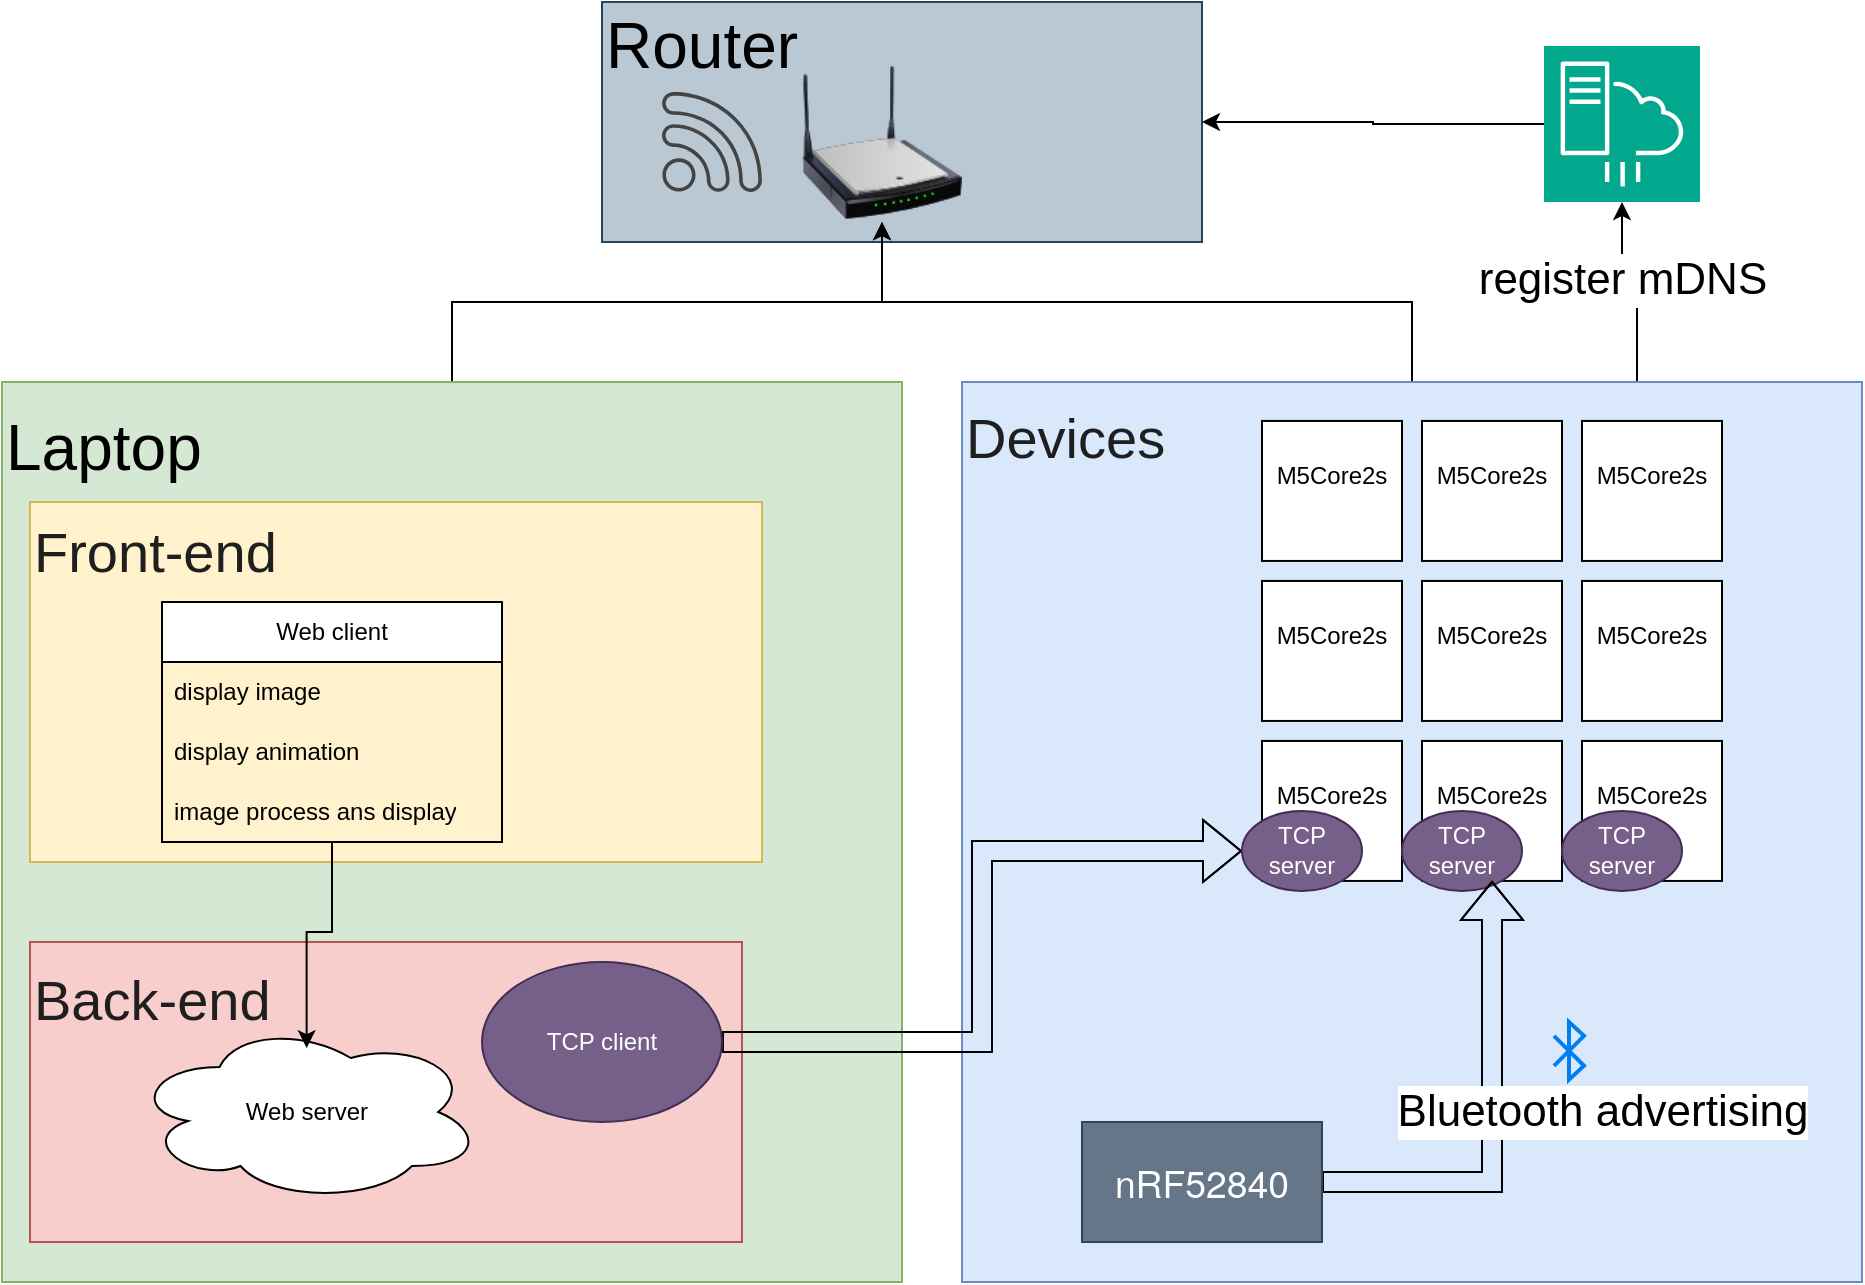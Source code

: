 <mxfile version="24.4.0" type="github">
  <diagram id="prtHgNgQTEPvFCAcTncT" name="Page-1">
    <mxGraphModel dx="1134" dy="654" grid="1" gridSize="10" guides="1" tooltips="1" connect="1" arrows="1" fold="1" page="1" pageScale="1" pageWidth="827" pageHeight="1169" math="0" shadow="0">
      <root>
        <mxCell id="0" />
        <mxCell id="1" parent="0" />
        <mxCell id="GywmkDHo5cDXgONwIff1-19" value="&lt;font style=&quot;font-size: 32px;&quot;&gt;Router&lt;/font&gt;&lt;div&gt;&lt;font style=&quot;font-size: 32px;&quot;&gt;&lt;br&gt;&lt;/font&gt;&lt;/div&gt;&lt;div&gt;&lt;font style=&quot;font-size: 32px;&quot;&gt;&amp;nbsp;&lt;/font&gt;&lt;/div&gt;" style="rounded=0;whiteSpace=wrap;html=1;align=left;fillColor=#bac8d3;strokeColor=#23445d;" vertex="1" parent="1">
          <mxGeometry x="460" width="300" height="120" as="geometry" />
        </mxCell>
        <mxCell id="GywmkDHo5cDXgONwIff1-13" style="edgeStyle=orthogonalEdgeStyle;rounded=0;orthogonalLoop=1;jettySize=auto;html=1;" edge="1" parent="1" source="GywmkDHo5cDXgONwIff1-2" target="GywmkDHo5cDXgONwIff1-12">
          <mxGeometry relative="1" as="geometry" />
        </mxCell>
        <mxCell id="GywmkDHo5cDXgONwIff1-2" value="&lt;font style=&quot;font-size: 32px;&quot;&gt;Laptop&lt;/font&gt;&lt;div&gt;&lt;font style=&quot;font-size: 32px;&quot;&gt;&lt;br&gt;&lt;/font&gt;&lt;/div&gt;&lt;div&gt;&lt;font style=&quot;font-size: 32px;&quot;&gt;&lt;br&gt;&lt;/font&gt;&lt;/div&gt;&lt;div&gt;&lt;font style=&quot;font-size: 32px;&quot;&gt;&lt;br&gt;&lt;/font&gt;&lt;/div&gt;&lt;div&gt;&lt;font style=&quot;font-size: 32px;&quot;&gt;&lt;br&gt;&lt;/font&gt;&lt;/div&gt;&lt;div&gt;&lt;font style=&quot;font-size: 32px;&quot;&gt;&lt;br&gt;&lt;/font&gt;&lt;/div&gt;&lt;div&gt;&lt;font style=&quot;font-size: 32px;&quot;&gt;&lt;br&gt;&lt;/font&gt;&lt;/div&gt;&lt;div&gt;&lt;font style=&quot;font-size: 32px;&quot;&gt;&lt;br&gt;&lt;/font&gt;&lt;/div&gt;&lt;div&gt;&lt;font style=&quot;font-size: 32px;&quot;&gt;&lt;br&gt;&lt;/font&gt;&lt;/div&gt;&lt;div&gt;&lt;font style=&quot;font-size: 32px;&quot;&gt;&lt;br&gt;&lt;/font&gt;&lt;/div&gt;&lt;div&gt;&lt;font style=&quot;font-size: 32px;&quot;&gt;&lt;br&gt;&lt;/font&gt;&lt;/div&gt;" style="rounded=0;whiteSpace=wrap;html=1;align=left;fillColor=#d5e8d4;strokeColor=#82b366;" vertex="1" parent="1">
          <mxGeometry x="160" y="190" width="450" height="450" as="geometry" />
        </mxCell>
        <mxCell id="GywmkDHo5cDXgONwIff1-14" style="edgeStyle=orthogonalEdgeStyle;rounded=0;orthogonalLoop=1;jettySize=auto;html=1;" edge="1" parent="1" source="ECZS6urQ88kVA5Ex51Vr-15" target="GywmkDHo5cDXgONwIff1-12">
          <mxGeometry relative="1" as="geometry" />
        </mxCell>
        <mxCell id="GywmkDHo5cDXgONwIff1-18" style="edgeStyle=orthogonalEdgeStyle;rounded=0;orthogonalLoop=1;jettySize=auto;html=1;exitX=0.75;exitY=0;exitDx=0;exitDy=0;" edge="1" parent="1" source="ECZS6urQ88kVA5Ex51Vr-15" target="GywmkDHo5cDXgONwIff1-17">
          <mxGeometry relative="1" as="geometry" />
        </mxCell>
        <mxCell id="GywmkDHo5cDXgONwIff1-20" value="&lt;font style=&quot;font-size: 22px;&quot;&gt;register mDNS&lt;/font&gt;" style="edgeLabel;html=1;align=center;verticalAlign=middle;resizable=0;points=[];" vertex="1" connectable="0" parent="GywmkDHo5cDXgONwIff1-18">
          <mxGeometry x="0.201" relative="1" as="geometry">
            <mxPoint as="offset" />
          </mxGeometry>
        </mxCell>
        <mxCell id="ECZS6urQ88kVA5Ex51Vr-15" value="&lt;span style=&quot;color: rgb(31, 31, 31); font-family: &amp;quot;Google Sans&amp;quot;, arial, sans-serif-medium, sans-serif; font-size: 28px;&quot;&gt;Devices&lt;/span&gt;&lt;div&gt;&lt;font face=&quot;Google Sans, arial, sans-serif-medium, sans-serif&quot; color=&quot;#1f1f1f&quot;&gt;&lt;span style=&quot;font-size: 28px;&quot;&gt;&lt;br&gt;&lt;/span&gt;&lt;/font&gt;&lt;/div&gt;&lt;div&gt;&lt;font face=&quot;Google Sans, arial, sans-serif-medium, sans-serif&quot; color=&quot;#1f1f1f&quot;&gt;&lt;span style=&quot;font-size: 28px;&quot;&gt;&lt;br&gt;&lt;/span&gt;&lt;/font&gt;&lt;/div&gt;&lt;div&gt;&lt;font face=&quot;Google Sans, arial, sans-serif-medium, sans-serif&quot; color=&quot;#1f1f1f&quot;&gt;&lt;span style=&quot;font-size: 28px;&quot;&gt;&lt;br&gt;&lt;/span&gt;&lt;/font&gt;&lt;/div&gt;&lt;div&gt;&lt;font face=&quot;Google Sans, arial, sans-serif-medium, sans-serif&quot; color=&quot;#1f1f1f&quot;&gt;&lt;span style=&quot;font-size: 28px;&quot;&gt;&lt;br&gt;&lt;/span&gt;&lt;/font&gt;&lt;/div&gt;&lt;div&gt;&lt;font face=&quot;Google Sans, arial, sans-serif-medium, sans-serif&quot; color=&quot;#1f1f1f&quot;&gt;&lt;span style=&quot;font-size: 28px;&quot;&gt;&lt;br&gt;&lt;/span&gt;&lt;/font&gt;&lt;/div&gt;&lt;div&gt;&lt;font face=&quot;Google Sans, arial, sans-serif-medium, sans-serif&quot; color=&quot;#1f1f1f&quot;&gt;&lt;span style=&quot;font-size: 28px;&quot;&gt;&lt;br&gt;&lt;/span&gt;&lt;/font&gt;&lt;div&gt;&lt;font style=&quot;font-size: 32px;&quot;&gt;&lt;br&gt;&lt;/font&gt;&lt;/div&gt;&lt;div&gt;&lt;font style=&quot;font-size: 32px;&quot;&gt;&lt;br&gt;&lt;/font&gt;&lt;/div&gt;&lt;div&gt;&lt;font style=&quot;font-size: 32px;&quot;&gt;&lt;br&gt;&lt;/font&gt;&lt;/div&gt;&lt;div&gt;&lt;font style=&quot;font-size: 32px;&quot;&gt;&lt;br&gt;&lt;/font&gt;&lt;/div&gt;&lt;div&gt;&lt;font style=&quot;font-size: 32px;&quot;&gt;&lt;br&gt;&lt;/font&gt;&lt;/div&gt;&lt;/div&gt;" style="rounded=0;whiteSpace=wrap;html=1;fillColor=#dae8fc;strokeColor=#6c8ebf;align=left;" parent="1" vertex="1">
          <mxGeometry x="640" y="190" width="450" height="450" as="geometry" />
        </mxCell>
        <mxCell id="ECZS6urQ88kVA5Ex51Vr-16" value="&lt;span style=&quot;color: rgb(31, 31, 31); font-family: &amp;quot;Google Sans&amp;quot;, arial, sans-serif-medium, sans-serif; font-size: 28px;&quot;&gt;Back-end&lt;/span&gt;&lt;br&gt;&lt;div&gt;&lt;br&gt;&lt;/div&gt;&lt;div&gt;&lt;font style=&quot;font-size: 32px;&quot;&gt;&lt;br&gt;&lt;/font&gt;&lt;/div&gt;&lt;div&gt;&lt;font style=&quot;font-size: 32px;&quot;&gt;&lt;br&gt;&lt;/font&gt;&lt;/div&gt;" style="rounded=0;whiteSpace=wrap;html=1;fillColor=#f8cecc;strokeColor=#b85450;align=left;" parent="1" vertex="1">
          <mxGeometry x="174" y="470" width="356" height="150" as="geometry" />
        </mxCell>
        <mxCell id="ECZS6urQ88kVA5Ex51Vr-14" value="&lt;span style=&quot;color: rgb(31, 31, 31); font-family: &amp;quot;Google Sans&amp;quot;, arial, sans-serif-medium, sans-serif; font-size: 28px;&quot;&gt;Front-end&lt;/span&gt;&lt;br&gt;&lt;div&gt;&lt;br&gt;&lt;/div&gt;&lt;div&gt;&lt;font style=&quot;font-size: 32px;&quot;&gt;&lt;br&gt;&lt;/font&gt;&lt;/div&gt;&lt;div&gt;&lt;font style=&quot;font-size: 32px;&quot;&gt;&lt;br&gt;&lt;/font&gt;&lt;/div&gt;&lt;div&gt;&lt;font style=&quot;font-size: 32px;&quot;&gt;&lt;br&gt;&lt;/font&gt;&lt;/div&gt;" style="rounded=0;whiteSpace=wrap;html=1;fillColor=#fff2cc;strokeColor=#d6b656;align=left;" parent="1" vertex="1">
          <mxGeometry x="174" y="250" width="366" height="180" as="geometry" />
        </mxCell>
        <mxCell id="ECZS6urQ88kVA5Ex51Vr-1" value="Web server" style="ellipse;shape=cloud;whiteSpace=wrap;html=1;" parent="1" vertex="1">
          <mxGeometry x="225" y="510" width="175" height="90" as="geometry" />
        </mxCell>
        <mxCell id="ECZS6urQ88kVA5Ex51Vr-3" style="edgeStyle=orthogonalEdgeStyle;rounded=0;orthogonalLoop=1;jettySize=auto;html=1;entryX=0.499;entryY=0.145;entryDx=0;entryDy=0;entryPerimeter=0;" parent="1" source="ECZS6urQ88kVA5Ex51Vr-6" target="ECZS6urQ88kVA5Ex51Vr-1" edge="1">
          <mxGeometry relative="1" as="geometry">
            <mxPoint x="410" y="360" as="sourcePoint" />
          </mxGeometry>
        </mxCell>
        <mxCell id="ECZS6urQ88kVA5Ex51Vr-6" value="Web client" style="swimlane;fontStyle=0;childLayout=stackLayout;horizontal=1;startSize=30;horizontalStack=0;resizeParent=1;resizeParentMax=0;resizeLast=0;collapsible=1;marginBottom=0;whiteSpace=wrap;html=1;" parent="1" vertex="1">
          <mxGeometry x="240" y="300" width="170" height="120" as="geometry">
            <mxRectangle x="180" y="80" width="100" height="30" as="alternateBounds" />
          </mxGeometry>
        </mxCell>
        <mxCell id="ECZS6urQ88kVA5Ex51Vr-7" value="display image" style="text;strokeColor=none;fillColor=none;align=left;verticalAlign=middle;spacingLeft=4;spacingRight=4;overflow=hidden;points=[[0,0.5],[1,0.5]];portConstraint=eastwest;rotatable=0;whiteSpace=wrap;html=1;" parent="ECZS6urQ88kVA5Ex51Vr-6" vertex="1">
          <mxGeometry y="30" width="170" height="30" as="geometry" />
        </mxCell>
        <mxCell id="ECZS6urQ88kVA5Ex51Vr-8" value="display animation" style="text;strokeColor=none;fillColor=none;align=left;verticalAlign=middle;spacingLeft=4;spacingRight=4;overflow=hidden;points=[[0,0.5],[1,0.5]];portConstraint=eastwest;rotatable=0;whiteSpace=wrap;html=1;" parent="ECZS6urQ88kVA5Ex51Vr-6" vertex="1">
          <mxGeometry y="60" width="170" height="30" as="geometry" />
        </mxCell>
        <mxCell id="ECZS6urQ88kVA5Ex51Vr-9" value="image process ans display" style="text;strokeColor=none;fillColor=none;align=left;verticalAlign=middle;spacingLeft=4;spacingRight=4;overflow=hidden;points=[[0,0.5],[1,0.5]];portConstraint=eastwest;rotatable=0;whiteSpace=wrap;html=1;" parent="ECZS6urQ88kVA5Ex51Vr-6" vertex="1">
          <mxGeometry y="90" width="170" height="30" as="geometry" />
        </mxCell>
        <mxCell id="ECZS6urQ88kVA5Ex51Vr-17" value="&lt;span class=&quot;fontstyle0&quot;&gt;M5Core2s&lt;/span&gt; &lt;div&gt;&lt;br/&gt;&lt;/div&gt;" style="rounded=0;whiteSpace=wrap;html=1;" parent="1" vertex="1">
          <mxGeometry x="790" y="209.47" width="70" height="70" as="geometry" />
        </mxCell>
        <mxCell id="ECZS6urQ88kVA5Ex51Vr-18" value="&lt;span class=&quot;fontstyle0&quot;&gt;M5Core2s&lt;/span&gt; &lt;div&gt;&lt;br/&gt;&lt;/div&gt;" style="rounded=0;whiteSpace=wrap;html=1;" parent="1" vertex="1">
          <mxGeometry x="790" y="289.47" width="70" height="70" as="geometry" />
        </mxCell>
        <mxCell id="ECZS6urQ88kVA5Ex51Vr-26" style="edgeStyle=orthogonalEdgeStyle;rounded=0;orthogonalLoop=1;jettySize=auto;html=1;entryX=0;entryY=0.5;entryDx=0;entryDy=0;shape=flexArrow;" parent="1" source="GywmkDHo5cDXgONwIff1-3" target="GywmkDHo5cDXgONwIff1-4" edge="1">
          <mxGeometry relative="1" as="geometry">
            <mxPoint x="504.59" y="570" as="sourcePoint" />
            <mxPoint x="859.531" y="430.0" as="targetPoint" />
          </mxGeometry>
        </mxCell>
        <mxCell id="ECZS6urQ88kVA5Ex51Vr-19" value="&lt;span class=&quot;fontstyle0&quot;&gt;M5Core2s&lt;/span&gt; &lt;div&gt;&lt;br/&gt;&lt;/div&gt;" style="rounded=0;whiteSpace=wrap;html=1;" parent="1" vertex="1">
          <mxGeometry x="790" y="369.47" width="70" height="70" as="geometry" />
        </mxCell>
        <mxCell id="ECZS6urQ88kVA5Ex51Vr-20" value="&lt;span class=&quot;fontstyle0&quot;&gt;M5Core2s&lt;/span&gt; &lt;div&gt;&lt;br/&gt;&lt;/div&gt;" style="rounded=0;whiteSpace=wrap;html=1;" parent="1" vertex="1">
          <mxGeometry x="870" y="209.47" width="70" height="70" as="geometry" />
        </mxCell>
        <mxCell id="ECZS6urQ88kVA5Ex51Vr-21" value="&lt;span class=&quot;fontstyle0&quot;&gt;M5Core2s&lt;/span&gt; &lt;div&gt;&lt;br/&gt;&lt;/div&gt;" style="rounded=0;whiteSpace=wrap;html=1;" parent="1" vertex="1">
          <mxGeometry x="870" y="289.47" width="70" height="70" as="geometry" />
        </mxCell>
        <mxCell id="ECZS6urQ88kVA5Ex51Vr-22" value="&lt;span class=&quot;fontstyle0&quot;&gt;M5Core2s&lt;/span&gt; &lt;div&gt;&lt;br/&gt;&lt;/div&gt;" style="rounded=0;whiteSpace=wrap;html=1;" parent="1" vertex="1">
          <mxGeometry x="870" y="369.47" width="70" height="70" as="geometry" />
        </mxCell>
        <mxCell id="ECZS6urQ88kVA5Ex51Vr-23" value="&lt;span class=&quot;fontstyle0&quot;&gt;M5Core2s&lt;/span&gt; &lt;div&gt;&lt;br/&gt;&lt;/div&gt;" style="rounded=0;whiteSpace=wrap;html=1;" parent="1" vertex="1">
          <mxGeometry x="950" y="209.47" width="70" height="70" as="geometry" />
        </mxCell>
        <mxCell id="ECZS6urQ88kVA5Ex51Vr-24" value="&lt;span class=&quot;fontstyle0&quot;&gt;M5Core2s&lt;/span&gt; &lt;div&gt;&lt;br/&gt;&lt;/div&gt;" style="rounded=0;whiteSpace=wrap;html=1;" parent="1" vertex="1">
          <mxGeometry x="950" y="289.47" width="70" height="70" as="geometry" />
        </mxCell>
        <mxCell id="ECZS6urQ88kVA5Ex51Vr-25" value="&lt;span class=&quot;fontstyle0&quot;&gt;M5Core2s&lt;/span&gt; &lt;div&gt;&lt;br/&gt;&lt;/div&gt;" style="rounded=0;whiteSpace=wrap;html=1;" parent="1" vertex="1">
          <mxGeometry x="950" y="369.47" width="70" height="70" as="geometry" />
        </mxCell>
        <mxCell id="GywmkDHo5cDXgONwIff1-3" value="TCP client" style="ellipse;whiteSpace=wrap;html=1;fillColor=#76608a;fontColor=#ffffff;strokeColor=#432D57;" vertex="1" parent="1">
          <mxGeometry x="400" y="480" width="120" height="80" as="geometry" />
        </mxCell>
        <mxCell id="GywmkDHo5cDXgONwIff1-4" value="TCP server" style="ellipse;whiteSpace=wrap;html=1;fillColor=#76608a;fontColor=#ffffff;strokeColor=#432D57;" vertex="1" parent="1">
          <mxGeometry x="780" y="404.47" width="60" height="40" as="geometry" />
        </mxCell>
        <mxCell id="GywmkDHo5cDXgONwIff1-5" value="TCP server" style="ellipse;whiteSpace=wrap;html=1;fillColor=#76608a;fontColor=#ffffff;strokeColor=#432D57;" vertex="1" parent="1">
          <mxGeometry x="860" y="404.47" width="60" height="40" as="geometry" />
        </mxCell>
        <mxCell id="GywmkDHo5cDXgONwIff1-6" value="TCP server" style="ellipse;whiteSpace=wrap;html=1;fillColor=#76608a;fontColor=#ffffff;strokeColor=#432D57;" vertex="1" parent="1">
          <mxGeometry x="940" y="404.47" width="60" height="40" as="geometry" />
        </mxCell>
        <mxCell id="GywmkDHo5cDXgONwIff1-10" style="edgeStyle=orthogonalEdgeStyle;rounded=0;orthogonalLoop=1;jettySize=auto;html=1;shape=flexArrow;" edge="1" parent="1" source="GywmkDHo5cDXgONwIff1-9" target="ECZS6urQ88kVA5Ex51Vr-22">
          <mxGeometry relative="1" as="geometry">
            <mxPoint x="880.0" y="605.53" as="sourcePoint" />
            <mxPoint x="950.0" y="460.0" as="targetPoint" />
          </mxGeometry>
        </mxCell>
        <mxCell id="GywmkDHo5cDXgONwIff1-11" value="&lt;font style=&quot;font-size: 22px;&quot;&gt;Bluetooth advertising&lt;/font&gt;" style="edgeLabel;html=1;align=center;verticalAlign=middle;resizable=0;points=[];" vertex="1" connectable="0" parent="GywmkDHo5cDXgONwIff1-10">
          <mxGeometry x="0.051" y="1" relative="1" as="geometry">
            <mxPoint x="56" y="4" as="offset" />
          </mxGeometry>
        </mxCell>
        <mxCell id="GywmkDHo5cDXgONwIff1-9" value="&lt;font face=&quot;Helvetica Neue&quot;&gt;&lt;span style=&quot;font-size: 18.667px;&quot;&gt;nRF52840&lt;/span&gt;&lt;/font&gt;" style="rounded=0;whiteSpace=wrap;html=1;fillColor=#647687;fontColor=#ffffff;strokeColor=#314354;" vertex="1" parent="1">
          <mxGeometry x="700" y="560" width="120" height="60" as="geometry" />
        </mxCell>
        <mxCell id="GywmkDHo5cDXgONwIff1-12" value="" style="image;html=1;image=img/lib/clip_art/networking/Wireless_Router_N_128x128.png" vertex="1" parent="1">
          <mxGeometry x="560" y="30" width="80" height="80" as="geometry" />
        </mxCell>
        <mxCell id="GywmkDHo5cDXgONwIff1-15" value="" style="sketch=0;pointerEvents=1;shadow=0;dashed=0;html=1;strokeColor=none;fillColor=#434445;aspect=fixed;labelPosition=center;verticalLabelPosition=bottom;verticalAlign=top;align=center;outlineConnect=0;shape=mxgraph.vvd.wi_fi;" vertex="1" parent="1">
          <mxGeometry x="490" y="45" width="50" height="50" as="geometry" />
        </mxCell>
        <mxCell id="GywmkDHo5cDXgONwIff1-16" value="" style="html=1;verticalLabelPosition=bottom;align=center;labelBackgroundColor=#ffffff;verticalAlign=top;strokeWidth=2;strokeColor=#0080F0;shadow=0;dashed=0;shape=mxgraph.ios7.icons.bluetooth;pointerEvents=1" vertex="1" parent="1">
          <mxGeometry x="936" y="510" width="15" height="28.8" as="geometry" />
        </mxCell>
        <mxCell id="GywmkDHo5cDXgONwIff1-21" style="edgeStyle=orthogonalEdgeStyle;rounded=0;orthogonalLoop=1;jettySize=auto;html=1;" edge="1" parent="1" source="GywmkDHo5cDXgONwIff1-17" target="GywmkDHo5cDXgONwIff1-19">
          <mxGeometry relative="1" as="geometry" />
        </mxCell>
        <mxCell id="GywmkDHo5cDXgONwIff1-17" value="" style="sketch=0;points=[[0,0,0],[0.25,0,0],[0.5,0,0],[0.75,0,0],[1,0,0],[0,1,0],[0.25,1,0],[0.5,1,0],[0.75,1,0],[1,1,0],[0,0.25,0],[0,0.5,0],[0,0.75,0],[1,0.25,0],[1,0.5,0],[1,0.75,0]];outlineConnect=0;fontColor=#232F3E;fillColor=#01A88D;strokeColor=#ffffff;dashed=0;verticalLabelPosition=bottom;verticalAlign=top;align=center;html=1;fontSize=12;fontStyle=0;aspect=fixed;shape=mxgraph.aws4.resourceIcon;resIcon=mxgraph.aws4.server_migration_service;" vertex="1" parent="1">
          <mxGeometry x="931" y="22" width="78" height="78" as="geometry" />
        </mxCell>
      </root>
    </mxGraphModel>
  </diagram>
</mxfile>
